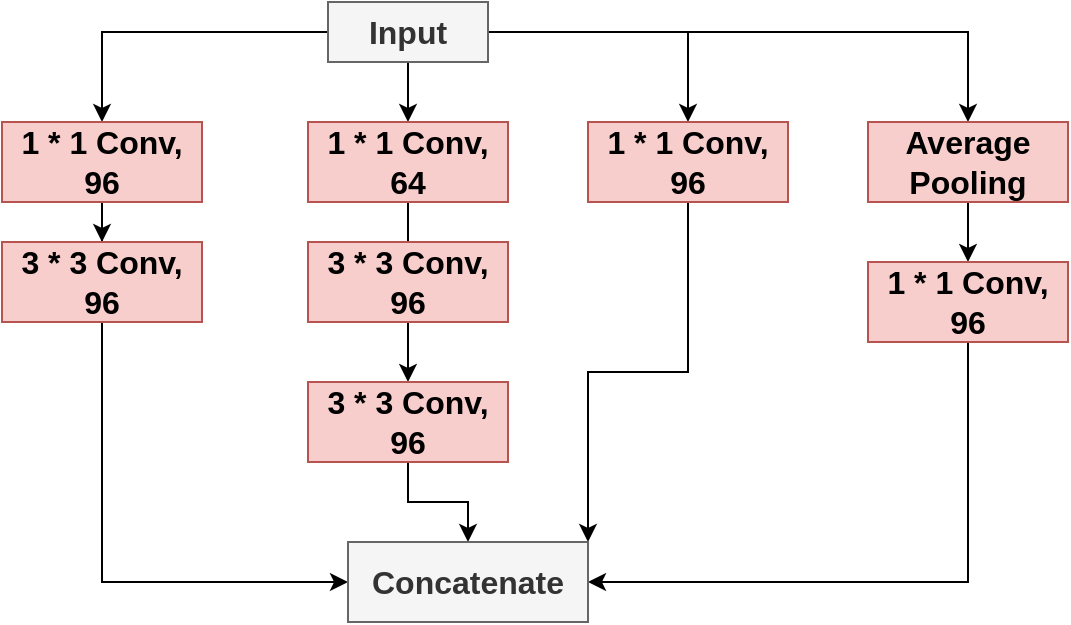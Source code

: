 <mxfile version="24.2.0" type="device">
  <diagram name="Page-1" id="g7OGSFq-OzlU3W-Fymxp">
    <mxGraphModel dx="1513" dy="1922" grid="1" gridSize="10" guides="1" tooltips="1" connect="1" arrows="1" fold="1" page="1" pageScale="1" pageWidth="827" pageHeight="1169" math="0" shadow="0">
      <root>
        <mxCell id="0" />
        <mxCell id="1" parent="0" />
        <mxCell id="FzkT0GX0JR27hwqMHvXD-7" style="edgeStyle=orthogonalEdgeStyle;rounded=0;orthogonalLoop=1;jettySize=auto;html=1;exitX=0;exitY=0.5;exitDx=0;exitDy=0;entryX=0.5;entryY=0;entryDx=0;entryDy=0;" edge="1" parent="1" source="FzkT0GX0JR27hwqMHvXD-1" target="FzkT0GX0JR27hwqMHvXD-4">
          <mxGeometry relative="1" as="geometry" />
        </mxCell>
        <mxCell id="FzkT0GX0JR27hwqMHvXD-8" style="edgeStyle=orthogonalEdgeStyle;rounded=0;orthogonalLoop=1;jettySize=auto;html=1;exitX=0.5;exitY=1;exitDx=0;exitDy=0;" edge="1" parent="1" source="FzkT0GX0JR27hwqMHvXD-1" target="FzkT0GX0JR27hwqMHvXD-2">
          <mxGeometry relative="1" as="geometry" />
        </mxCell>
        <mxCell id="FzkT0GX0JR27hwqMHvXD-12" style="edgeStyle=orthogonalEdgeStyle;rounded=0;orthogonalLoop=1;jettySize=auto;html=1;exitX=1;exitY=0.5;exitDx=0;exitDy=0;entryX=0.5;entryY=0;entryDx=0;entryDy=0;" edge="1" parent="1" source="FzkT0GX0JR27hwqMHvXD-1" target="FzkT0GX0JR27hwqMHvXD-9">
          <mxGeometry relative="1" as="geometry" />
        </mxCell>
        <mxCell id="FzkT0GX0JR27hwqMHvXD-13" style="edgeStyle=orthogonalEdgeStyle;rounded=0;orthogonalLoop=1;jettySize=auto;html=1;exitX=1;exitY=0.5;exitDx=0;exitDy=0;entryX=0.5;entryY=0;entryDx=0;entryDy=0;" edge="1" parent="1" source="FzkT0GX0JR27hwqMHvXD-1" target="FzkT0GX0JR27hwqMHvXD-10">
          <mxGeometry relative="1" as="geometry" />
        </mxCell>
        <mxCell id="FzkT0GX0JR27hwqMHvXD-1" value="&lt;b&gt;&lt;font style=&quot;font-size: 16px;&quot;&gt;Input&lt;/font&gt;&lt;/b&gt;" style="rounded=0;whiteSpace=wrap;html=1;fillColor=#f5f5f5;fontColor=#333333;strokeColor=#666666;" vertex="1" parent="1">
          <mxGeometry x="-300" y="-40" width="80" height="30" as="geometry" />
        </mxCell>
        <mxCell id="FzkT0GX0JR27hwqMHvXD-17" value="" style="edgeStyle=orthogonalEdgeStyle;rounded=0;orthogonalLoop=1;jettySize=auto;html=1;" edge="1" parent="1" source="FzkT0GX0JR27hwqMHvXD-2" target="FzkT0GX0JR27hwqMHvXD-6">
          <mxGeometry relative="1" as="geometry" />
        </mxCell>
        <mxCell id="FzkT0GX0JR27hwqMHvXD-2" value="&lt;b&gt;&lt;font style=&quot;font-size: 16px;&quot;&gt;1 * 1 Conv,&lt;/font&gt;&lt;/b&gt;&lt;div&gt;&lt;b&gt;&lt;font style=&quot;font-size: 16px;&quot;&gt;64&lt;/font&gt;&lt;/b&gt;&lt;/div&gt;" style="rounded=0;whiteSpace=wrap;html=1;fillColor=#f8cecc;strokeColor=#b85450;" vertex="1" parent="1">
          <mxGeometry x="-310" y="20" width="100" height="40" as="geometry" />
        </mxCell>
        <mxCell id="FzkT0GX0JR27hwqMHvXD-3" value="&lt;span style=&quot;font-size: 16px;&quot;&gt;&lt;b&gt;3 * 3 Conv, 96&lt;/b&gt;&lt;/span&gt;" style="rounded=0;whiteSpace=wrap;html=1;fillColor=#f8cecc;strokeColor=#b85450;" vertex="1" parent="1">
          <mxGeometry x="-310" y="80" width="100" height="40" as="geometry" />
        </mxCell>
        <mxCell id="FzkT0GX0JR27hwqMHvXD-16" value="" style="edgeStyle=orthogonalEdgeStyle;rounded=0;orthogonalLoop=1;jettySize=auto;html=1;" edge="1" parent="1" source="FzkT0GX0JR27hwqMHvXD-4" target="FzkT0GX0JR27hwqMHvXD-5">
          <mxGeometry relative="1" as="geometry" />
        </mxCell>
        <mxCell id="FzkT0GX0JR27hwqMHvXD-4" value="&lt;span style=&quot;font-size: 16px;&quot;&gt;&lt;b&gt;1 * 1 Conv, 96&lt;/b&gt;&lt;/span&gt;" style="rounded=0;whiteSpace=wrap;html=1;fillColor=#f8cecc;strokeColor=#b85450;" vertex="1" parent="1">
          <mxGeometry x="-463" y="20" width="100" height="40" as="geometry" />
        </mxCell>
        <mxCell id="FzkT0GX0JR27hwqMHvXD-19" style="edgeStyle=orthogonalEdgeStyle;rounded=0;orthogonalLoop=1;jettySize=auto;html=1;exitX=0.5;exitY=1;exitDx=0;exitDy=0;entryX=0;entryY=0.5;entryDx=0;entryDy=0;" edge="1" parent="1" source="FzkT0GX0JR27hwqMHvXD-5" target="FzkT0GX0JR27hwqMHvXD-15">
          <mxGeometry relative="1" as="geometry" />
        </mxCell>
        <mxCell id="FzkT0GX0JR27hwqMHvXD-5" value="&lt;span style=&quot;font-size: 16px;&quot;&gt;&lt;b&gt;3 * 3 Conv, 96&lt;/b&gt;&lt;/span&gt;" style="rounded=0;whiteSpace=wrap;html=1;fillColor=#f8cecc;strokeColor=#b85450;" vertex="1" parent="1">
          <mxGeometry x="-463" y="80" width="100" height="40" as="geometry" />
        </mxCell>
        <mxCell id="FzkT0GX0JR27hwqMHvXD-20" style="edgeStyle=orthogonalEdgeStyle;rounded=0;orthogonalLoop=1;jettySize=auto;html=1;exitX=0.5;exitY=1;exitDx=0;exitDy=0;entryX=0.5;entryY=0;entryDx=0;entryDy=0;" edge="1" parent="1" source="FzkT0GX0JR27hwqMHvXD-6" target="FzkT0GX0JR27hwqMHvXD-15">
          <mxGeometry relative="1" as="geometry" />
        </mxCell>
        <mxCell id="FzkT0GX0JR27hwqMHvXD-6" value="&lt;span style=&quot;font-size: 16px;&quot;&gt;&lt;b&gt;3 * 3 Conv, 96&lt;/b&gt;&lt;/span&gt;" style="rounded=0;whiteSpace=wrap;html=1;fillColor=#f8cecc;strokeColor=#b85450;" vertex="1" parent="1">
          <mxGeometry x="-310" y="150" width="100" height="40" as="geometry" />
        </mxCell>
        <mxCell id="FzkT0GX0JR27hwqMHvXD-21" style="edgeStyle=orthogonalEdgeStyle;rounded=0;orthogonalLoop=1;jettySize=auto;html=1;exitX=0.5;exitY=1;exitDx=0;exitDy=0;entryX=1;entryY=0;entryDx=0;entryDy=0;" edge="1" parent="1" source="FzkT0GX0JR27hwqMHvXD-9" target="FzkT0GX0JR27hwqMHvXD-15">
          <mxGeometry relative="1" as="geometry" />
        </mxCell>
        <mxCell id="FzkT0GX0JR27hwqMHvXD-9" value="&lt;b&gt;&lt;font style=&quot;font-size: 16px;&quot;&gt;1 * 1 Conv,&lt;/font&gt;&lt;/b&gt;&lt;div&gt;&lt;span style=&quot;font-size: 16px;&quot;&gt;&lt;b&gt;96&lt;/b&gt;&lt;/span&gt;&lt;/div&gt;" style="rounded=0;whiteSpace=wrap;html=1;fillColor=#f8cecc;strokeColor=#b85450;" vertex="1" parent="1">
          <mxGeometry x="-170" y="20" width="100" height="40" as="geometry" />
        </mxCell>
        <mxCell id="FzkT0GX0JR27hwqMHvXD-18" value="" style="edgeStyle=orthogonalEdgeStyle;rounded=0;orthogonalLoop=1;jettySize=auto;html=1;" edge="1" parent="1" source="FzkT0GX0JR27hwqMHvXD-10" target="FzkT0GX0JR27hwqMHvXD-11">
          <mxGeometry relative="1" as="geometry" />
        </mxCell>
        <mxCell id="FzkT0GX0JR27hwqMHvXD-10" value="&lt;span style=&quot;font-size: 16px;&quot;&gt;&lt;b&gt;Average Pooling&lt;/b&gt;&lt;/span&gt;" style="rounded=0;whiteSpace=wrap;html=1;fillColor=#f8cecc;strokeColor=#b85450;" vertex="1" parent="1">
          <mxGeometry x="-30" y="20" width="100" height="40" as="geometry" />
        </mxCell>
        <mxCell id="FzkT0GX0JR27hwqMHvXD-22" style="edgeStyle=orthogonalEdgeStyle;rounded=0;orthogonalLoop=1;jettySize=auto;html=1;exitX=0.5;exitY=1;exitDx=0;exitDy=0;entryX=1;entryY=0.5;entryDx=0;entryDy=0;" edge="1" parent="1" source="FzkT0GX0JR27hwqMHvXD-11" target="FzkT0GX0JR27hwqMHvXD-15">
          <mxGeometry relative="1" as="geometry" />
        </mxCell>
        <mxCell id="FzkT0GX0JR27hwqMHvXD-11" value="&lt;b&gt;&lt;font style=&quot;font-size: 16px;&quot;&gt;1 * 1 Conv,&lt;/font&gt;&lt;/b&gt;&lt;div&gt;&lt;span style=&quot;font-size: 16px;&quot;&gt;&lt;b&gt;96&lt;/b&gt;&lt;/span&gt;&lt;/div&gt;" style="rounded=0;whiteSpace=wrap;html=1;fillColor=#f8cecc;strokeColor=#b85450;" vertex="1" parent="1">
          <mxGeometry x="-30" y="90" width="100" height="40" as="geometry" />
        </mxCell>
        <mxCell id="FzkT0GX0JR27hwqMHvXD-15" value="&lt;b&gt;&lt;font style=&quot;font-size: 16px;&quot;&gt;Concatenate&lt;/font&gt;&lt;/b&gt;" style="rounded=0;whiteSpace=wrap;html=1;fillColor=#f5f5f5;fontColor=#333333;strokeColor=#666666;" vertex="1" parent="1">
          <mxGeometry x="-290" y="230" width="120" height="40" as="geometry" />
        </mxCell>
      </root>
    </mxGraphModel>
  </diagram>
</mxfile>
